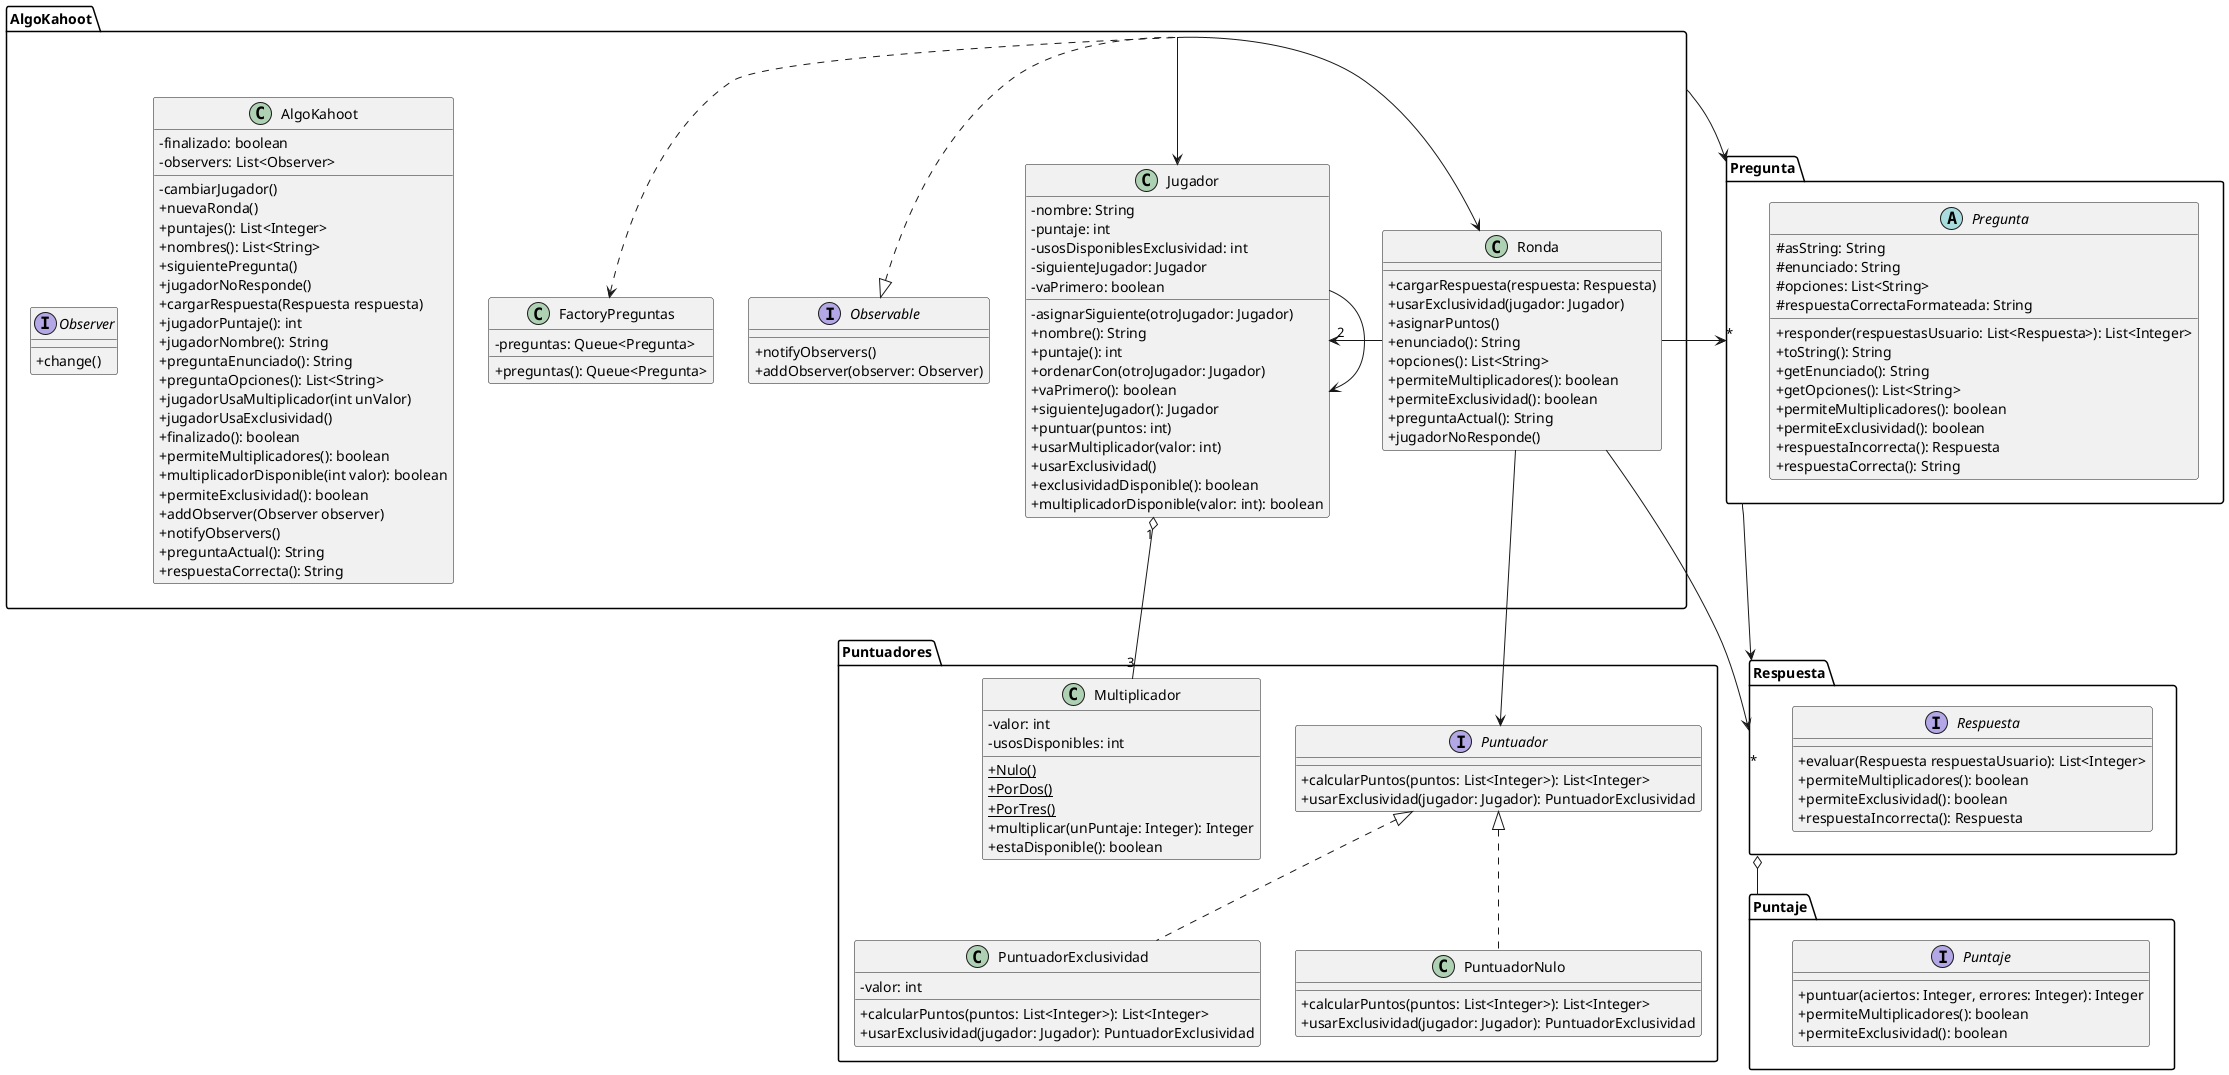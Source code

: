 @startuml
skinparam classAttributeIconSize 0

package AlgoKahoot {
    class AlgoKahoot {
    - finalizado: boolean
    - observers: List<Observer>
    - cambiarJugador()
    + nuevaRonda()
    + puntajes(): List<Integer>
    + nombres(): List<String>
    + siguientePregunta()
    + jugadorNoResponde()
    + cargarRespuesta(Respuesta respuesta)
    + jugadorPuntaje(): int
    + jugadorNombre(): String
    + preguntaEnunciado(): String
    + preguntaOpciones(): List<String>
    + jugadorUsaMultiplicador(int unValor)
    + jugadorUsaExclusividad()
    + finalizado(): boolean
    + permiteMultiplicadores(): boolean
    + multiplicadorDisponible(int valor): boolean
    + permiteExclusividad(): boolean
    + addObserver(Observer observer)
    + notifyObservers()
    + preguntaActual(): String
    + respuestaCorrecta(): String
    }
    class Jugador {
        - nombre: String
        - puntaje: int
        - usosDisponiblesExclusividad: int
        - siguienteJugador: Jugador
        - vaPrimero: boolean
        - asignarSiguiente(otroJugador: Jugador)
        + nombre(): String
        + puntaje(): int
        + ordenarCon(otroJugador: Jugador)
        + vaPrimero(): boolean
        + siguienteJugador(): Jugador
        + puntuar(puntos: int)
        + usarMultiplicador(valor: int)
        + usarExclusividad()
        + exclusividadDisponible(): boolean
        + multiplicadorDisponible(valor: int): boolean
    }
    class Ronda {
        + cargarRespuesta(respuesta: Respuesta)
        + usarExclusividad(jugador: Jugador)
        + asignarPuntos()
        + enunciado(): String
        + opciones(): List<String>
        + permiteMultiplicadores(): boolean
        + permiteExclusividad(): boolean
        + preguntaActual(): String
        + jugadorNoResponde()
    }
    class FactoryPreguntas {
        - preguntas: Queue<Pregunta>
        + preguntas(): Queue<Pregunta>
        /'
        - obtenerEnunciado(pregunta: JSONObject): String
        - obtenerRespuestaVF(pregunta: JSONObject): boolean
        - generarPreguntaVerdaderoFalsoClasico(pregunta: JSONObject): Pregunta
        - generarPreguntaVerdaderoFalsoPenalidad(pregunta: JSONObject): Pregunta
        - obtenerRespuestasMC(pregunta: JSONObject): Set<Integer>
        - generarPreguntaMultipleChoicePenalidad(pregunta: JSONObject): Pregunta
        - generarPreguntaMultipleChoiceParcial(pregunta: JSONObject): Pregunta
        - generarPreguntaMultipleChoiceClasico(pregunta: JSONObject): Pregunta
        - generarPreguntaGroupChoice(pregunta: JSONObject): PreguntaGroupChoice
        - generarPreguntaOrderedChoice(pregunta: JSONObject): PreguntaOrderedChoice
        '/
    }
    interface Observable {
        + notifyObservers()
        + addObserver(observer: Observer)
    }
    interface Observer {
        + change()
    }
}

package Pregunta {
    abstract class Pregunta {
        # asString: String
        # enunciado: String
        # opciones: List<String>
        # respuestaCorrectaFormateada: String
        + responder(respuestasUsuario: List<Respuesta>): List<Integer>
        + toString(): String
        + getEnunciado(): String
        + getOpciones(): List<String>
        + permiteMultiplicadores(): boolean
        + permiteExclusividad(): boolean
        + respuestaIncorrecta(): Respuesta
        + respuestaCorrecta(): String
    }
}

package Puntaje {
    interface Puntaje {
        + puntuar(aciertos: Integer, errores: Integer): Integer
        + permiteMultiplicadores(): boolean
        + permiteExclusividad(): boolean
    }
}

package Puntuadores {
    class Multiplicador {
        - valor: int
        - usosDisponibles: int
        + {static} Nulo()
        + {static} PorDos()
        + {static} PorTres()
        + multiplicar(unPuntaje: Integer): Integer
        + estaDisponible(): boolean
    }
    interface Puntuador {
        + calcularPuntos(puntos: List<Integer>): List<Integer>
        + usarExclusividad(jugador: Jugador): PuntuadorExclusividad
    }
    class PuntuadorExclusividad {
        - valor: int
        + calcularPuntos(puntos: List<Integer>): List<Integer>
        + usarExclusividad(jugador: Jugador): PuntuadorExclusividad
    }
    class PuntuadorNulo {
        + calcularPuntos(puntos: List<Integer>): List<Integer>
        + usarExclusividad(jugador: Jugador): PuntuadorExclusividad
    }
}

package Respuesta {
    interface Respuesta {
        + evaluar(Respuesta respuestaUsuario): List<Integer>
        + permiteMultiplicadores(): boolean
        + permiteExclusividad(): boolean
        + respuestaIncorrecta(): Respuesta
    }
}

'Ordenamiento De Cuadrados

'Herencia --|> cumple la relación 'es un'

'Asociacion --> un objeto guarda a otro
Pregunta --> Respuesta
Ronda -left-> "*" Pregunta
Ronda -down-> Puntuador
Ronda --> "*" Respuesta
Ronda -right-> "2" Jugador
AlgoKahoot --> Pregunta
AlgoKahoot -down-> Ronda
AlgoKahoot -down-> Jugador
Jugador --> Jugador

'Agregacion --o un objeto esta compuesto por otro pero no lo necesita para vivir
Jugador "1" o-- "3" Multiplicador
Respuesta o-- Puntaje

'Composicion --* un objeto es dueño de otro

'Dependencia ..> un objeto utiliza a otro porque lo recibe/devuelve
AlgoKahoot .up.> FactoryPreguntas

'Interfaces ..|> colección de declaraciones de métodos sin implemetnar
PuntuadorExclusividad .up.|> Puntuador
PuntuadorNulo .up.|> Puntuador
AlgoKahoot .left.|> Observable


@enduml